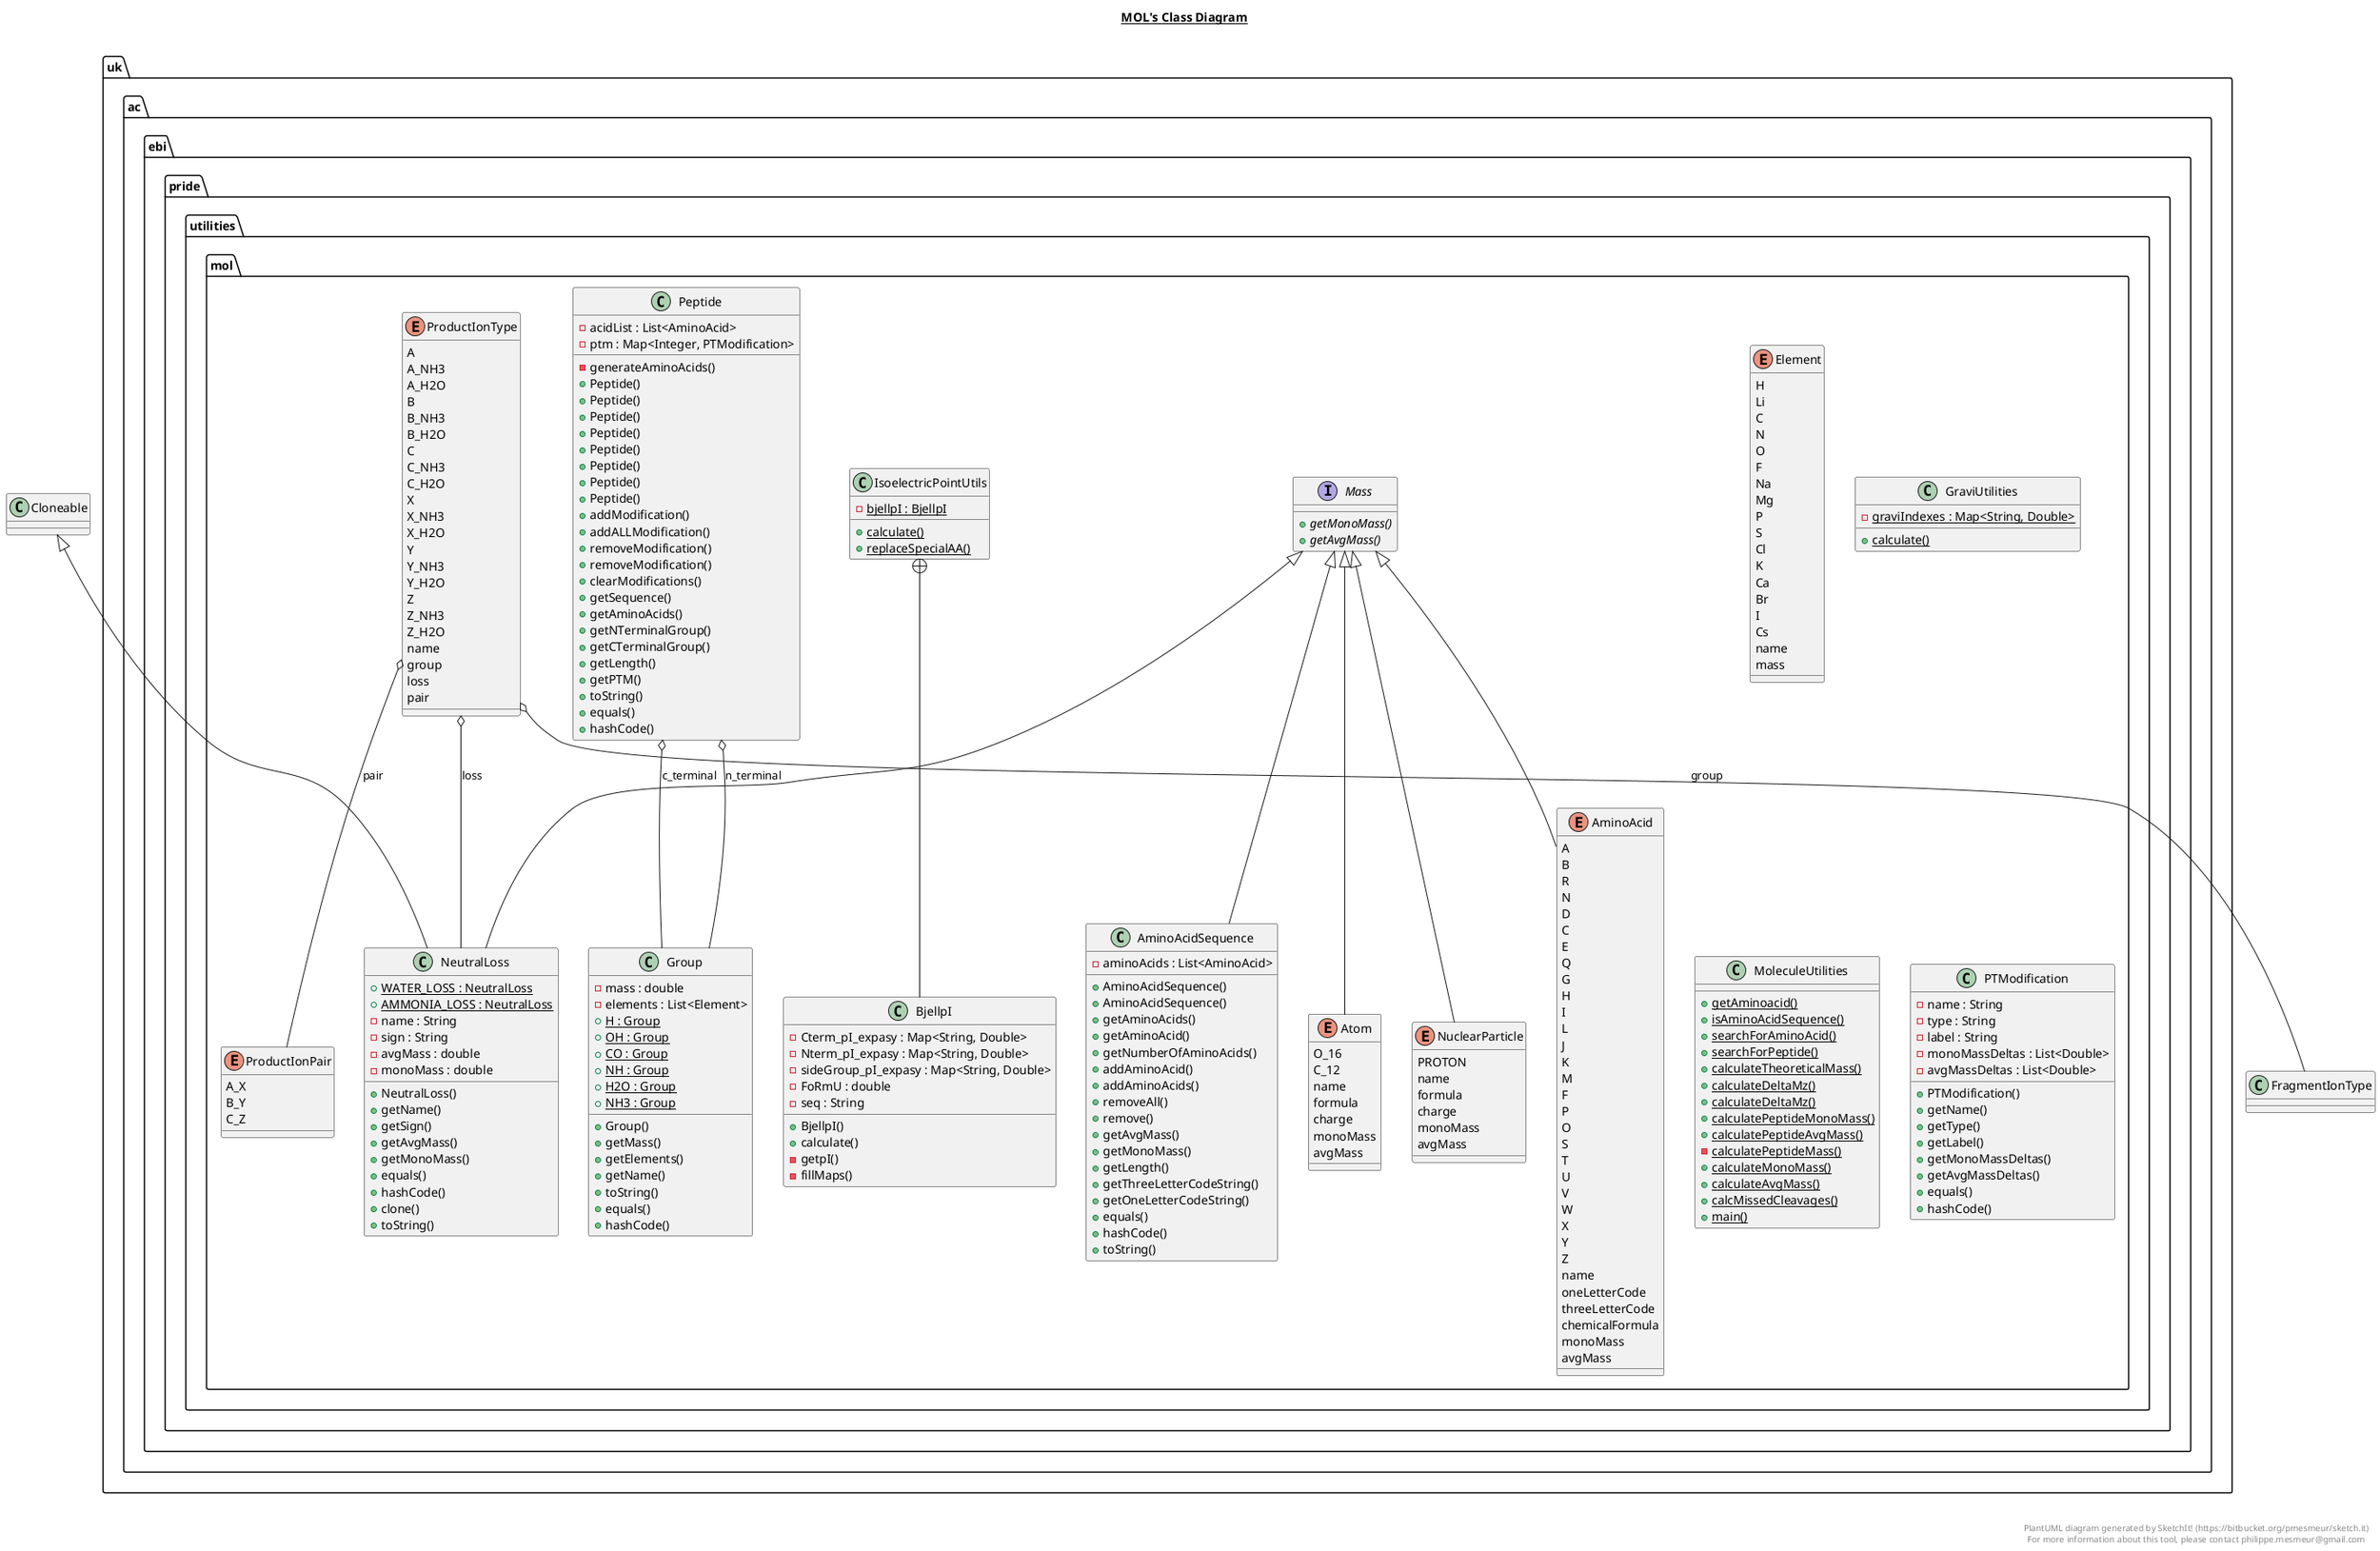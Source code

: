 @startuml

title __MOL's Class Diagram__\n

  package uk.ac.ebi.pride.utilities.mol {
    enum AminoAcid {
      A
      B
      R
      N
      D
      C
      E
      Q
      G
      H
      I
      L
      J
      K
      M
      F
      P
      O
      S
      T
      U
      V
      W
      X
      Y
      Z
      name
      oneLetterCode
      threeLetterCode
      chemicalFormula
      monoMass
      avgMass
    }
  }
  

  package uk.ac.ebi.pride.utilities.mol {
    class AminoAcidSequence {
        - aminoAcids : List<AminoAcid>
        + AminoAcidSequence()
        + AminoAcidSequence()
        + getAminoAcids()
        + getAminoAcid()
        + getNumberOfAminoAcids()
        + addAminoAcid()
        + addAminoAcids()
        + removeAll()
        + remove()
        + getAvgMass()
        + getMonoMass()
        + getLength()
        + getThreeLetterCodeString()
        + getOneLetterCodeString()
        + equals()
        + hashCode()
        + toString()
    }
  }
  

  package uk.ac.ebi.pride.utilities.mol {
    enum Atom {
      O_16
      C_12
      name
      formula
      charge
      monoMass
      avgMass
    }
  }
  

  package uk.ac.ebi.pride.utilities.mol {
    enum Element {
      H
      Li
      C
      N
      O
      F
      Na
      Mg
      P
      S
      Cl
      K
      Ca
      Br
      I
      Cs
      name
      mass
    }
  }
  

  package uk.ac.ebi.pride.utilities.mol {
    class GraviUtilities {
        {static} - graviIndexes : Map<String, Double>
        {static} + calculate()
    }
  }
  

  package uk.ac.ebi.pride.utilities.mol {
    class Group {
        - mass : double
        - elements : List<Element>
        {static} + H : Group
        {static} + OH : Group
        {static} + CO : Group
        {static} + NH : Group
        {static} + H2O : Group
        {static} + NH3 : Group
        + Group()
        + getMass()
        + getElements()
        + getName()
        + toString()
        + equals()
        + hashCode()
    }
  }
  

  package uk.ac.ebi.pride.utilities.mol {
    class IsoelectricPointUtils {
        {static} - bjellpI : BjellpI
        {static} + calculate()
        {static} + replaceSpecialAA()
    }
  }
  

  package uk.ac.ebi.pride.utilities.mol {
    class BjellpI {
        - Cterm_pI_expasy : Map<String, Double>
        - Nterm_pI_expasy : Map<String, Double>
        - sideGroup_pI_expasy : Map<String, Double>
        - FoRmU : double
        - seq : String
        + BjellpI()
        + calculate()
        - getpI()
        - fillMaps()
    }
  }
  

  package uk.ac.ebi.pride.utilities.mol {
    interface Mass {
        {abstract} + getMonoMass()
        {abstract} + getAvgMass()
    }
  }
  

  package uk.ac.ebi.pride.utilities.mol {
    class MoleculeUtilities {
        {static} + getAminoacid()
        {static} + isAminoAcidSequence()
        {static} + searchForAminoAcid()
        {static} + searchForPeptide()
        {static} + calculateTheoreticalMass()
        {static} + calculateDeltaMz()
        {static} + calculateDeltaMz()
        {static} + calculatePeptideMonoMass()
        {static} + calculatePeptideAvgMass()
        {static} - calculatePeptideMass()
        {static} + calculateMonoMass()
        {static} + calculateAvgMass()
        {static} + calcMissedCleavages()
        {static} + main()
    }
  }
  

  package uk.ac.ebi.pride.utilities.mol {
    class NeutralLoss {
        {static} + WATER_LOSS : NeutralLoss
        {static} + AMMONIA_LOSS : NeutralLoss
        - name : String
        - sign : String
        - avgMass : double
        - monoMass : double
        + NeutralLoss()
        + getName()
        + getSign()
        + getAvgMass()
        + getMonoMass()
        + equals()
        + hashCode()
        + clone()
        + toString()
    }
  }
  

  package uk.ac.ebi.pride.utilities.mol {
    enum NuclearParticle {
      PROTON
      name
      formula
      charge
      monoMass
      avgMass
    }
  }
  

  package uk.ac.ebi.pride.utilities.mol {
    class PTModification {
        - name : String
        - type : String
        - label : String
        - monoMassDeltas : List<Double>
        - avgMassDeltas : List<Double>
        + PTModification()
        + getName()
        + getType()
        + getLabel()
        + getMonoMassDeltas()
        + getAvgMassDeltas()
        + equals()
        + hashCode()
    }
  }
  

  package uk.ac.ebi.pride.utilities.mol {
    class Peptide {
        - acidList : List<AminoAcid>
        - ptm : Map<Integer, PTModification>
        - generateAminoAcids()
        + Peptide()
        + Peptide()
        + Peptide()
        + Peptide()
        + Peptide()
        + Peptide()
        + Peptide()
        + Peptide()
        + addModification()
        + addALLModification()
        + removeModification()
        + removeModification()
        + clearModifications()
        + getSequence()
        + getAminoAcids()
        + getNTerminalGroup()
        + getCTerminalGroup()
        + getLength()
        + getPTM()
        + toString()
        + equals()
        + hashCode()
    }
  }
  

  package uk.ac.ebi.pride.utilities.mol {
    enum ProductIonPair {
      A_X
      B_Y
      C_Z
    }
  }
  

  package uk.ac.ebi.pride.utilities.mol {
    enum ProductIonType {
      A
      A_NH3
      A_H2O
      B
      B_NH3
      B_H2O
      C
      C_NH3
      C_H2O
      X
      X_NH3
      X_H2O
      Y
      Y_NH3
      Y_H2O
      Z
      Z_NH3
      Z_H2O
      name
      group
      loss
      pair
    }
  }
  

  AminoAcid -up-|> Mass
  AminoAcidSequence -up-|> Mass
  Atom -up-|> Mass
  IsoelectricPointUtils +-down- BjellpI
  NeutralLoss -up-|> Mass
  NeutralLoss -up-|> Cloneable
  NuclearParticle -up-|> Mass
  Peptide o-- Group : n_terminal
  Peptide o-- Group : c_terminal
  ProductIonType o-- FragmentIonType : group
  ProductIonType o-- NeutralLoss : loss
  ProductIonType o-- ProductIonPair : pair


right footer


PlantUML diagram generated by SketchIt! (https://bitbucket.org/pmesmeur/sketch.it)
For more information about this tool, please contact philippe.mesmeur@gmail.com
endfooter

@enduml

